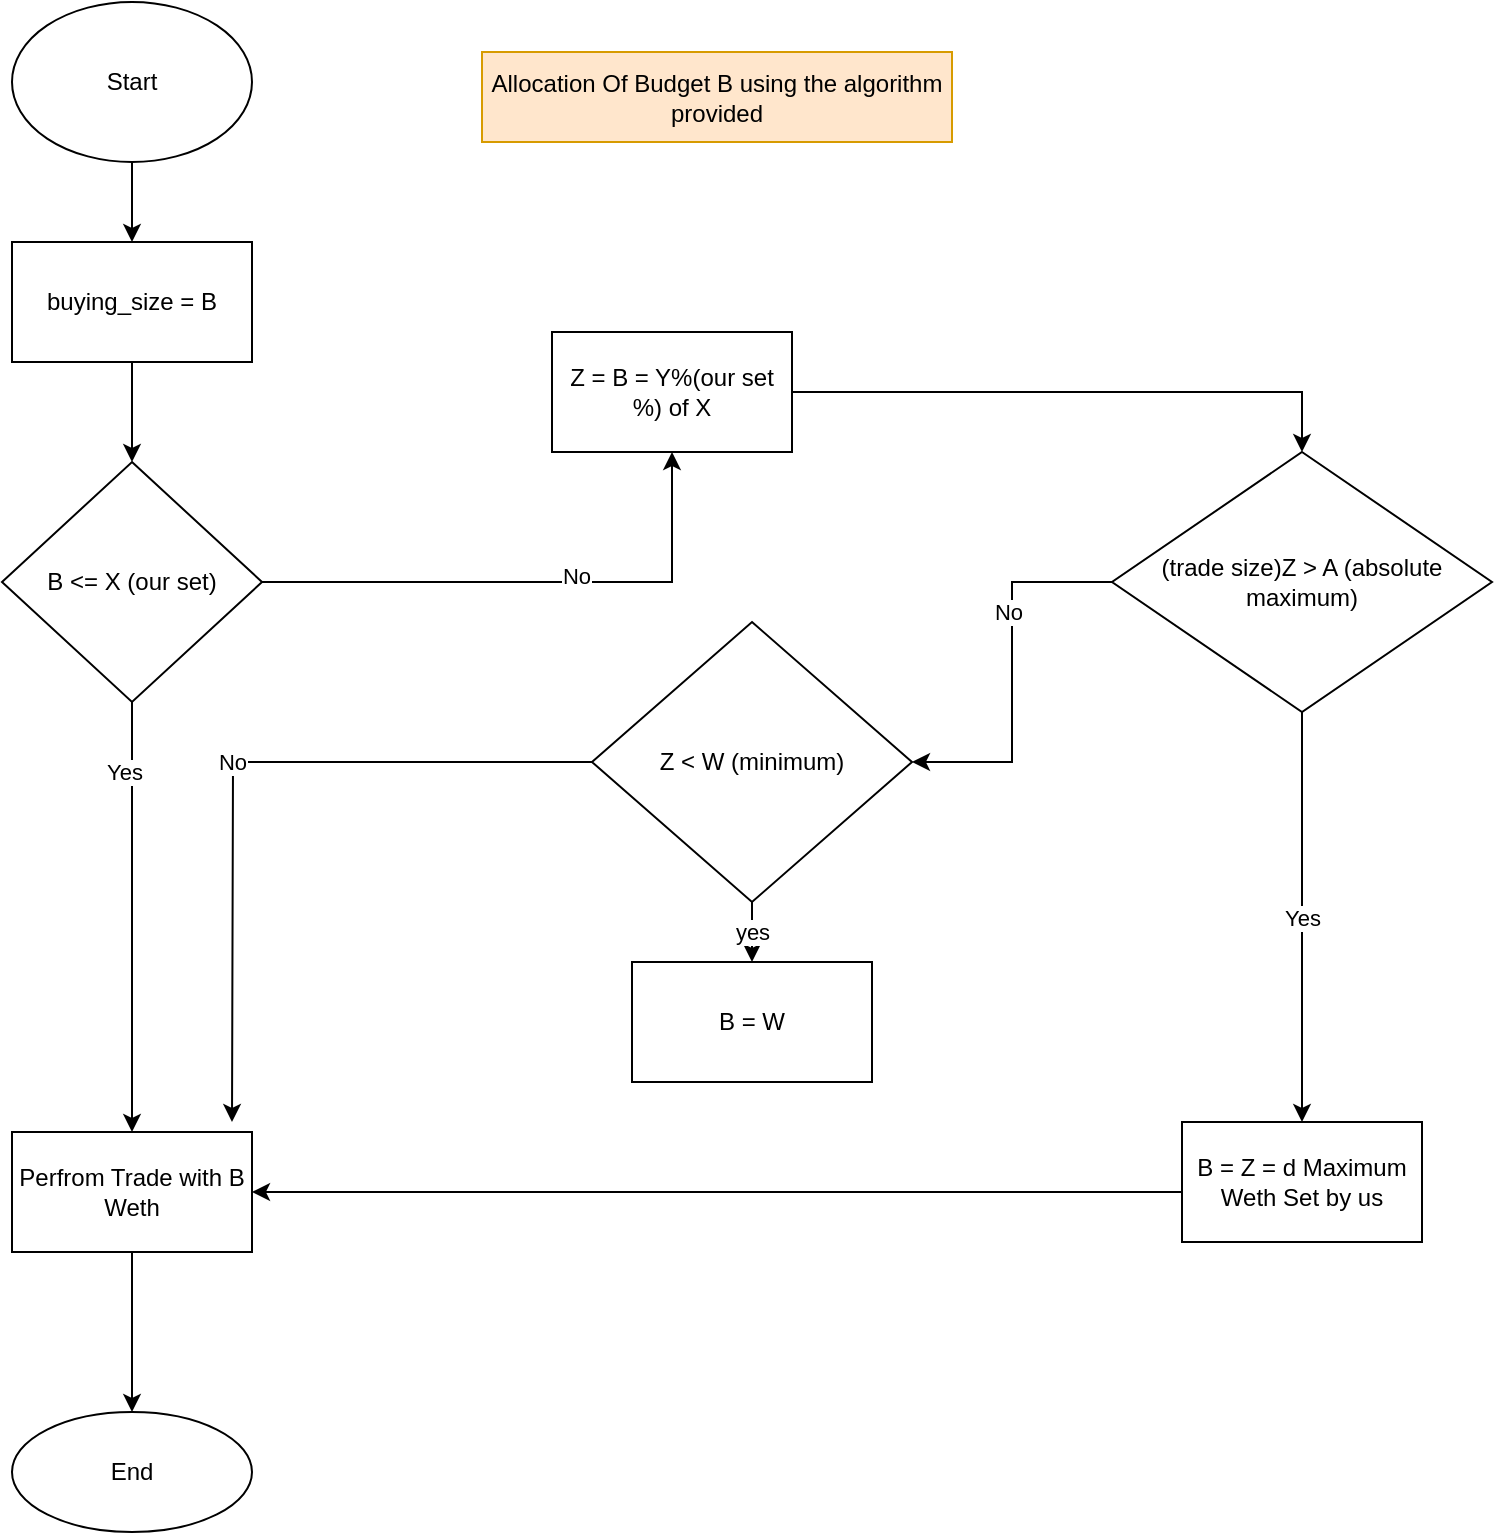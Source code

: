 <mxfile version="20.3.0" type="device" pages="3"><diagram id="FNpu2XobHQQ4prF_8k8P" name="BudgetEstimate"><mxGraphModel dx="1422" dy="857" grid="1" gridSize="10" guides="1" tooltips="1" connect="1" arrows="1" fold="1" page="1" pageScale="1" pageWidth="827" pageHeight="1169" math="0" shadow="0"><root><mxCell id="0"/><mxCell id="1" parent="0"/><mxCell id="94prODg51EuPvyiGcXah-4" value="" style="edgeStyle=orthogonalEdgeStyle;rounded=0;orthogonalLoop=1;jettySize=auto;html=1;" parent="1" source="94prODg51EuPvyiGcXah-1" target="94prODg51EuPvyiGcXah-3" edge="1"><mxGeometry relative="1" as="geometry"/></mxCell><mxCell id="94prODg51EuPvyiGcXah-1" value="Start&lt;br&gt;" style="ellipse;whiteSpace=wrap;html=1;" parent="1" vertex="1"><mxGeometry x="260" y="20" width="120" height="80" as="geometry"/></mxCell><mxCell id="94prODg51EuPvyiGcXah-7" value="" style="edgeStyle=orthogonalEdgeStyle;rounded=0;orthogonalLoop=1;jettySize=auto;html=1;" parent="1" source="94prODg51EuPvyiGcXah-2" target="94prODg51EuPvyiGcXah-5" edge="1"><mxGeometry relative="1" as="geometry"><Array as="points"><mxPoint x="590" y="310"/></Array></mxGeometry></mxCell><mxCell id="94prODg51EuPvyiGcXah-12" value="No" style="edgeLabel;html=1;align=center;verticalAlign=middle;resizable=0;points=[];" parent="94prODg51EuPvyiGcXah-7" vertex="1" connectable="0"><mxGeometry x="0.159" y="3" relative="1" as="geometry"><mxPoint as="offset"/></mxGeometry></mxCell><mxCell id="94prODg51EuPvyiGcXah-14" value="" style="edgeStyle=orthogonalEdgeStyle;rounded=0;orthogonalLoop=1;jettySize=auto;html=1;" parent="1" source="94prODg51EuPvyiGcXah-2" target="94prODg51EuPvyiGcXah-13" edge="1"><mxGeometry relative="1" as="geometry"/></mxCell><mxCell id="94prODg51EuPvyiGcXah-18" value="Yes" style="edgeLabel;html=1;align=center;verticalAlign=middle;resizable=0;points=[];" parent="94prODg51EuPvyiGcXah-14" vertex="1" connectable="0"><mxGeometry x="-0.674" y="-4" relative="1" as="geometry"><mxPoint as="offset"/></mxGeometry></mxCell><mxCell id="94prODg51EuPvyiGcXah-2" value="B &amp;lt;= X (our set)" style="rhombus;whiteSpace=wrap;html=1;" parent="1" vertex="1"><mxGeometry x="255" y="250" width="130" height="120" as="geometry"/></mxCell><mxCell id="94prODg51EuPvyiGcXah-6" value="" style="edgeStyle=orthogonalEdgeStyle;rounded=0;orthogonalLoop=1;jettySize=auto;html=1;" parent="1" source="94prODg51EuPvyiGcXah-3" target="94prODg51EuPvyiGcXah-2" edge="1"><mxGeometry relative="1" as="geometry"/></mxCell><mxCell id="94prODg51EuPvyiGcXah-3" value="buying_size = B" style="whiteSpace=wrap;html=1;" parent="1" vertex="1"><mxGeometry x="260" y="140" width="120" height="60" as="geometry"/></mxCell><mxCell id="94prODg51EuPvyiGcXah-9" value="" style="edgeStyle=orthogonalEdgeStyle;rounded=0;orthogonalLoop=1;jettySize=auto;html=1;entryX=0.5;entryY=0;entryDx=0;entryDy=0;" parent="1" source="94prODg51EuPvyiGcXah-5" target="94prODg51EuPvyiGcXah-8" edge="1"><mxGeometry relative="1" as="geometry"/></mxCell><mxCell id="94prODg51EuPvyiGcXah-5" value="Z = B = Y%(our set %) of X" style="whiteSpace=wrap;html=1;" parent="1" vertex="1"><mxGeometry x="530" y="185" width="120" height="60" as="geometry"/></mxCell><mxCell id="94prODg51EuPvyiGcXah-11" value="Yes" style="edgeStyle=orthogonalEdgeStyle;rounded=0;orthogonalLoop=1;jettySize=auto;html=1;" parent="1" source="94prODg51EuPvyiGcXah-8" target="94prODg51EuPvyiGcXah-10" edge="1"><mxGeometry relative="1" as="geometry"/></mxCell><mxCell id="94prODg51EuPvyiGcXah-24" style="edgeStyle=orthogonalEdgeStyle;rounded=0;orthogonalLoop=1;jettySize=auto;html=1;exitX=0;exitY=0.5;exitDx=0;exitDy=0;" parent="1" source="94prODg51EuPvyiGcXah-8" target="94prODg51EuPvyiGcXah-20" edge="1"><mxGeometry relative="1" as="geometry"/></mxCell><mxCell id="94prODg51EuPvyiGcXah-25" value="No" style="edgeLabel;html=1;align=center;verticalAlign=middle;resizable=0;points=[];" parent="94prODg51EuPvyiGcXah-24" vertex="1" connectable="0"><mxGeometry x="-0.316" y="-2" relative="1" as="geometry"><mxPoint as="offset"/></mxGeometry></mxCell><mxCell id="94prODg51EuPvyiGcXah-8" value="(trade size)Z &amp;gt; A (absolute maximum)" style="rhombus;whiteSpace=wrap;html=1;" parent="1" vertex="1"><mxGeometry x="810" y="245" width="190" height="130" as="geometry"/></mxCell><mxCell id="94prODg51EuPvyiGcXah-16" style="edgeStyle=orthogonalEdgeStyle;rounded=0;orthogonalLoop=1;jettySize=auto;html=1;entryX=1;entryY=0.5;entryDx=0;entryDy=0;" parent="1" source="94prODg51EuPvyiGcXah-10" target="94prODg51EuPvyiGcXah-13" edge="1"><mxGeometry relative="1" as="geometry"><Array as="points"><mxPoint x="860" y="615"/></Array></mxGeometry></mxCell><mxCell id="94prODg51EuPvyiGcXah-10" value="B = Z = d Maximum Weth Set by us" style="whiteSpace=wrap;html=1;" parent="1" vertex="1"><mxGeometry x="845" y="580" width="120" height="60" as="geometry"/></mxCell><mxCell id="94prODg51EuPvyiGcXah-27" value="" style="edgeStyle=orthogonalEdgeStyle;rounded=0;orthogonalLoop=1;jettySize=auto;html=1;" parent="1" source="94prODg51EuPvyiGcXah-13" target="94prODg51EuPvyiGcXah-26" edge="1"><mxGeometry relative="1" as="geometry"/></mxCell><mxCell id="94prODg51EuPvyiGcXah-13" value="Perfrom Trade with B Weth" style="whiteSpace=wrap;html=1;" parent="1" vertex="1"><mxGeometry x="260" y="585" width="120" height="60" as="geometry"/></mxCell><mxCell id="94prODg51EuPvyiGcXah-19" value="Allocation Of Budget B using the algorithm provided" style="text;html=1;strokeColor=#d79b00;fillColor=#ffe6cc;align=center;verticalAlign=middle;whiteSpace=wrap;rounded=0;" parent="1" vertex="1"><mxGeometry x="495" y="45" width="235" height="45" as="geometry"/></mxCell><mxCell id="94prODg51EuPvyiGcXah-22" value="yes" style="edgeStyle=orthogonalEdgeStyle;rounded=0;orthogonalLoop=1;jettySize=auto;html=1;" parent="1" source="94prODg51EuPvyiGcXah-20" target="94prODg51EuPvyiGcXah-21" edge="1"><mxGeometry relative="1" as="geometry"/></mxCell><mxCell id="94prODg51EuPvyiGcXah-23" value="No" style="edgeStyle=orthogonalEdgeStyle;rounded=0;orthogonalLoop=1;jettySize=auto;html=1;" parent="1" source="94prODg51EuPvyiGcXah-20" edge="1"><mxGeometry relative="1" as="geometry"><mxPoint x="370" y="580" as="targetPoint"/></mxGeometry></mxCell><mxCell id="94prODg51EuPvyiGcXah-20" value="Z &amp;lt; W (minimum)" style="rhombus;whiteSpace=wrap;html=1;" parent="1" vertex="1"><mxGeometry x="550" y="330" width="160" height="140" as="geometry"/></mxCell><mxCell id="94prODg51EuPvyiGcXah-21" value="B = W" style="whiteSpace=wrap;html=1;" parent="1" vertex="1"><mxGeometry x="570" y="500" width="120" height="60" as="geometry"/></mxCell><mxCell id="94prODg51EuPvyiGcXah-26" value="End" style="ellipse;whiteSpace=wrap;html=1;" parent="1" vertex="1"><mxGeometry x="260" y="725" width="120" height="60" as="geometry"/></mxCell></root></mxGraphModel></diagram><diagram id="sacTPlc072StSsidszk1" name="ERC-20 Token Tracking Flow"><mxGraphModel dx="1422" dy="857" grid="1" gridSize="10" guides="1" tooltips="1" connect="1" arrows="1" fold="1" page="1" pageScale="1" pageWidth="827" pageHeight="1169" math="0" shadow="0"><root><mxCell id="0"/><mxCell id="1" parent="0"/><mxCell id="L5JxGp0d4YR7IYBeEnBp-8" value="" style="edgeStyle=orthogonalEdgeStyle;rounded=0;orthogonalLoop=1;jettySize=auto;html=1;" edge="1" parent="1" source="L5JxGp0d4YR7IYBeEnBp-6" target="L5JxGp0d4YR7IYBeEnBp-7"><mxGeometry relative="1" as="geometry"/></mxCell><mxCell id="L5JxGp0d4YR7IYBeEnBp-6" value="Start" style="ellipse;whiteSpace=wrap;html=1;" vertex="1" parent="1"><mxGeometry x="230" y="90" width="120" height="80" as="geometry"/></mxCell><mxCell id="L5JxGp0d4YR7IYBeEnBp-10" value="" style="edgeStyle=orthogonalEdgeStyle;rounded=0;orthogonalLoop=1;jettySize=auto;html=1;" edge="1" parent="1" source="L5JxGp0d4YR7IYBeEnBp-7" target="L5JxGp0d4YR7IYBeEnBp-9"><mxGeometry relative="1" as="geometry"/></mxCell><mxCell id="L5JxGp0d4YR7IYBeEnBp-7" value="Retrive Data From Quicknode API" style="whiteSpace=wrap;html=1;" vertex="1" parent="1"><mxGeometry x="230" y="260" width="120" height="60" as="geometry"/></mxCell><mxCell id="L5JxGp0d4YR7IYBeEnBp-12" value="" style="edgeStyle=orthogonalEdgeStyle;rounded=0;orthogonalLoop=1;jettySize=auto;html=1;" edge="1" parent="1" source="L5JxGp0d4YR7IYBeEnBp-9" target="L5JxGp0d4YR7IYBeEnBp-11"><mxGeometry relative="1" as="geometry"/></mxCell><mxCell id="L5JxGp0d4YR7IYBeEnBp-21" style="edgeStyle=orthogonalEdgeStyle;rounded=0;orthogonalLoop=1;jettySize=auto;html=1;exitX=0.5;exitY=0;exitDx=0;exitDy=0;" edge="1" parent="1" source="L5JxGp0d4YR7IYBeEnBp-9"><mxGeometry relative="1" as="geometry"><mxPoint x="490" y="170" as="targetPoint"/></mxGeometry></mxCell><mxCell id="L5JxGp0d4YR7IYBeEnBp-9" value="Enter On Database" style="whiteSpace=wrap;html=1;" vertex="1" parent="1"><mxGeometry x="430" y="260" width="120" height="60" as="geometry"/></mxCell><mxCell id="L5JxGp0d4YR7IYBeEnBp-14" value="" style="edgeStyle=orthogonalEdgeStyle;rounded=0;orthogonalLoop=1;jettySize=auto;html=1;" edge="1" parent="1" source="L5JxGp0d4YR7IYBeEnBp-11" target="L5JxGp0d4YR7IYBeEnBp-13"><mxGeometry relative="1" as="geometry"/></mxCell><mxCell id="L5JxGp0d4YR7IYBeEnBp-11" value="Tally The Changes" style="whiteSpace=wrap;html=1;" vertex="1" parent="1"><mxGeometry x="630" y="260" width="120" height="60" as="geometry"/></mxCell><mxCell id="L5JxGp0d4YR7IYBeEnBp-16" value="" style="edgeStyle=orthogonalEdgeStyle;rounded=0;orthogonalLoop=1;jettySize=auto;html=1;" edge="1" parent="1" source="L5JxGp0d4YR7IYBeEnBp-13" target="L5JxGp0d4YR7IYBeEnBp-15"><mxGeometry relative="1" as="geometry"/></mxCell><mxCell id="L5JxGp0d4YR7IYBeEnBp-13" value="Perform Calculations" style="whiteSpace=wrap;html=1;" vertex="1" parent="1"><mxGeometry x="630" y="420" width="120" height="60" as="geometry"/></mxCell><mxCell id="L5JxGp0d4YR7IYBeEnBp-19" style="edgeStyle=orthogonalEdgeStyle;rounded=0;orthogonalLoop=1;jettySize=auto;html=1;entryX=0.5;entryY=1;entryDx=0;entryDy=0;" edge="1" parent="1" source="L5JxGp0d4YR7IYBeEnBp-15" target="L5JxGp0d4YR7IYBeEnBp-7"><mxGeometry relative="1" as="geometry"/></mxCell><mxCell id="L5JxGp0d4YR7IYBeEnBp-15" value="Execute Transaction" style="whiteSpace=wrap;html=1;" vertex="1" parent="1"><mxGeometry x="430" y="420" width="120" height="60" as="geometry"/></mxCell><mxCell id="L5JxGp0d4YR7IYBeEnBp-22" style="edgeStyle=orthogonalEdgeStyle;rounded=0;orthogonalLoop=1;jettySize=auto;html=1;" edge="1" parent="1" source="L5JxGp0d4YR7IYBeEnBp-20" target="L5JxGp0d4YR7IYBeEnBp-11"><mxGeometry relative="1" as="geometry"/></mxCell><mxCell id="L5JxGp0d4YR7IYBeEnBp-20" value="" style="shape=cylinder3;whiteSpace=wrap;html=1;boundedLbl=1;backgroundOutline=1;size=15;" vertex="1" parent="1"><mxGeometry x="470" y="90" width="60" height="80" as="geometry"/></mxCell><mxCell id="L5JxGp0d4YR7IYBeEnBp-23" value="ERC20 token Wallet Watcher&amp;nbsp;" style="text;html=1;strokeColor=#b85450;fillColor=#f8cecc;align=center;verticalAlign=middle;whiteSpace=wrap;rounded=0;" vertex="1" parent="1"><mxGeometry x="70" y="100" width="100" height="80" as="geometry"/></mxCell></root></mxGraphModel></diagram><diagram id="3hi3cRl_9771kq-IKZ4E" name="Memepool Flow"><mxGraphModel dx="1422" dy="857" grid="1" gridSize="10" guides="1" tooltips="1" connect="1" arrows="1" fold="1" page="1" pageScale="1" pageWidth="827" pageHeight="1169" math="0" shadow="0"><root><mxCell id="0"/><mxCell id="1" parent="0"/></root></mxGraphModel></diagram></mxfile>